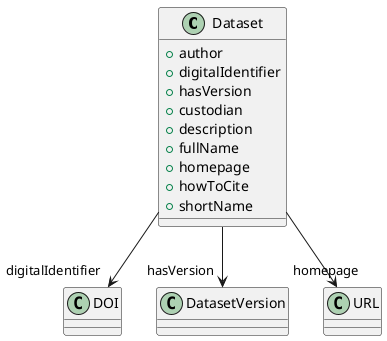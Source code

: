 @startuml
class Dataset {
+author
+digitalIdentifier
+hasVersion
+custodian
+description
+fullName
+homepage
+howToCite
+shortName

}
Dataset -d-> "digitalIdentifier" DOI
Dataset -d-> "hasVersion" DatasetVersion
Dataset -d-> "homepage" URL

@enduml